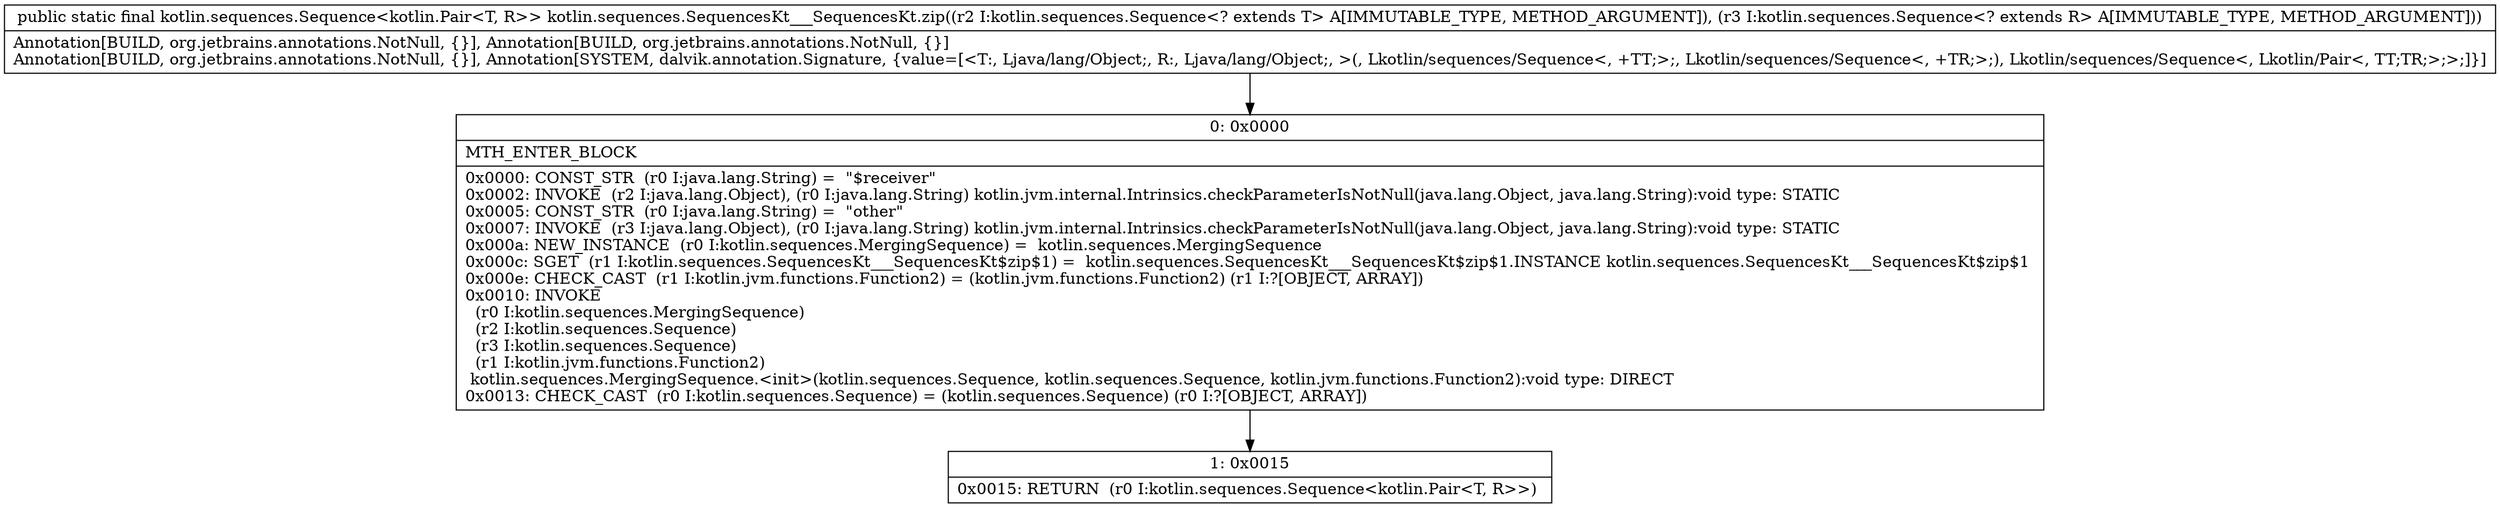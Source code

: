 digraph "CFG forkotlin.sequences.SequencesKt___SequencesKt.zip(Lkotlin\/sequences\/Sequence;Lkotlin\/sequences\/Sequence;)Lkotlin\/sequences\/Sequence;" {
Node_0 [shape=record,label="{0\:\ 0x0000|MTH_ENTER_BLOCK\l|0x0000: CONST_STR  (r0 I:java.lang.String) =  \"$receiver\" \l0x0002: INVOKE  (r2 I:java.lang.Object), (r0 I:java.lang.String) kotlin.jvm.internal.Intrinsics.checkParameterIsNotNull(java.lang.Object, java.lang.String):void type: STATIC \l0x0005: CONST_STR  (r0 I:java.lang.String) =  \"other\" \l0x0007: INVOKE  (r3 I:java.lang.Object), (r0 I:java.lang.String) kotlin.jvm.internal.Intrinsics.checkParameterIsNotNull(java.lang.Object, java.lang.String):void type: STATIC \l0x000a: NEW_INSTANCE  (r0 I:kotlin.sequences.MergingSequence) =  kotlin.sequences.MergingSequence \l0x000c: SGET  (r1 I:kotlin.sequences.SequencesKt___SequencesKt$zip$1) =  kotlin.sequences.SequencesKt___SequencesKt$zip$1.INSTANCE kotlin.sequences.SequencesKt___SequencesKt$zip$1 \l0x000e: CHECK_CAST  (r1 I:kotlin.jvm.functions.Function2) = (kotlin.jvm.functions.Function2) (r1 I:?[OBJECT, ARRAY]) \l0x0010: INVOKE  \l  (r0 I:kotlin.sequences.MergingSequence)\l  (r2 I:kotlin.sequences.Sequence)\l  (r3 I:kotlin.sequences.Sequence)\l  (r1 I:kotlin.jvm.functions.Function2)\l kotlin.sequences.MergingSequence.\<init\>(kotlin.sequences.Sequence, kotlin.sequences.Sequence, kotlin.jvm.functions.Function2):void type: DIRECT \l0x0013: CHECK_CAST  (r0 I:kotlin.sequences.Sequence) = (kotlin.sequences.Sequence) (r0 I:?[OBJECT, ARRAY]) \l}"];
Node_1 [shape=record,label="{1\:\ 0x0015|0x0015: RETURN  (r0 I:kotlin.sequences.Sequence\<kotlin.Pair\<T, R\>\>) \l}"];
MethodNode[shape=record,label="{public static final kotlin.sequences.Sequence\<kotlin.Pair\<T, R\>\> kotlin.sequences.SequencesKt___SequencesKt.zip((r2 I:kotlin.sequences.Sequence\<? extends T\> A[IMMUTABLE_TYPE, METHOD_ARGUMENT]), (r3 I:kotlin.sequences.Sequence\<? extends R\> A[IMMUTABLE_TYPE, METHOD_ARGUMENT]))  | Annotation[BUILD, org.jetbrains.annotations.NotNull, \{\}], Annotation[BUILD, org.jetbrains.annotations.NotNull, \{\}]\lAnnotation[BUILD, org.jetbrains.annotations.NotNull, \{\}], Annotation[SYSTEM, dalvik.annotation.Signature, \{value=[\<T:, Ljava\/lang\/Object;, R:, Ljava\/lang\/Object;, \>(, Lkotlin\/sequences\/Sequence\<, +TT;\>;, Lkotlin\/sequences\/Sequence\<, +TR;\>;), Lkotlin\/sequences\/Sequence\<, Lkotlin\/Pair\<, TT;TR;\>;\>;]\}]\l}"];
MethodNode -> Node_0;
Node_0 -> Node_1;
}

